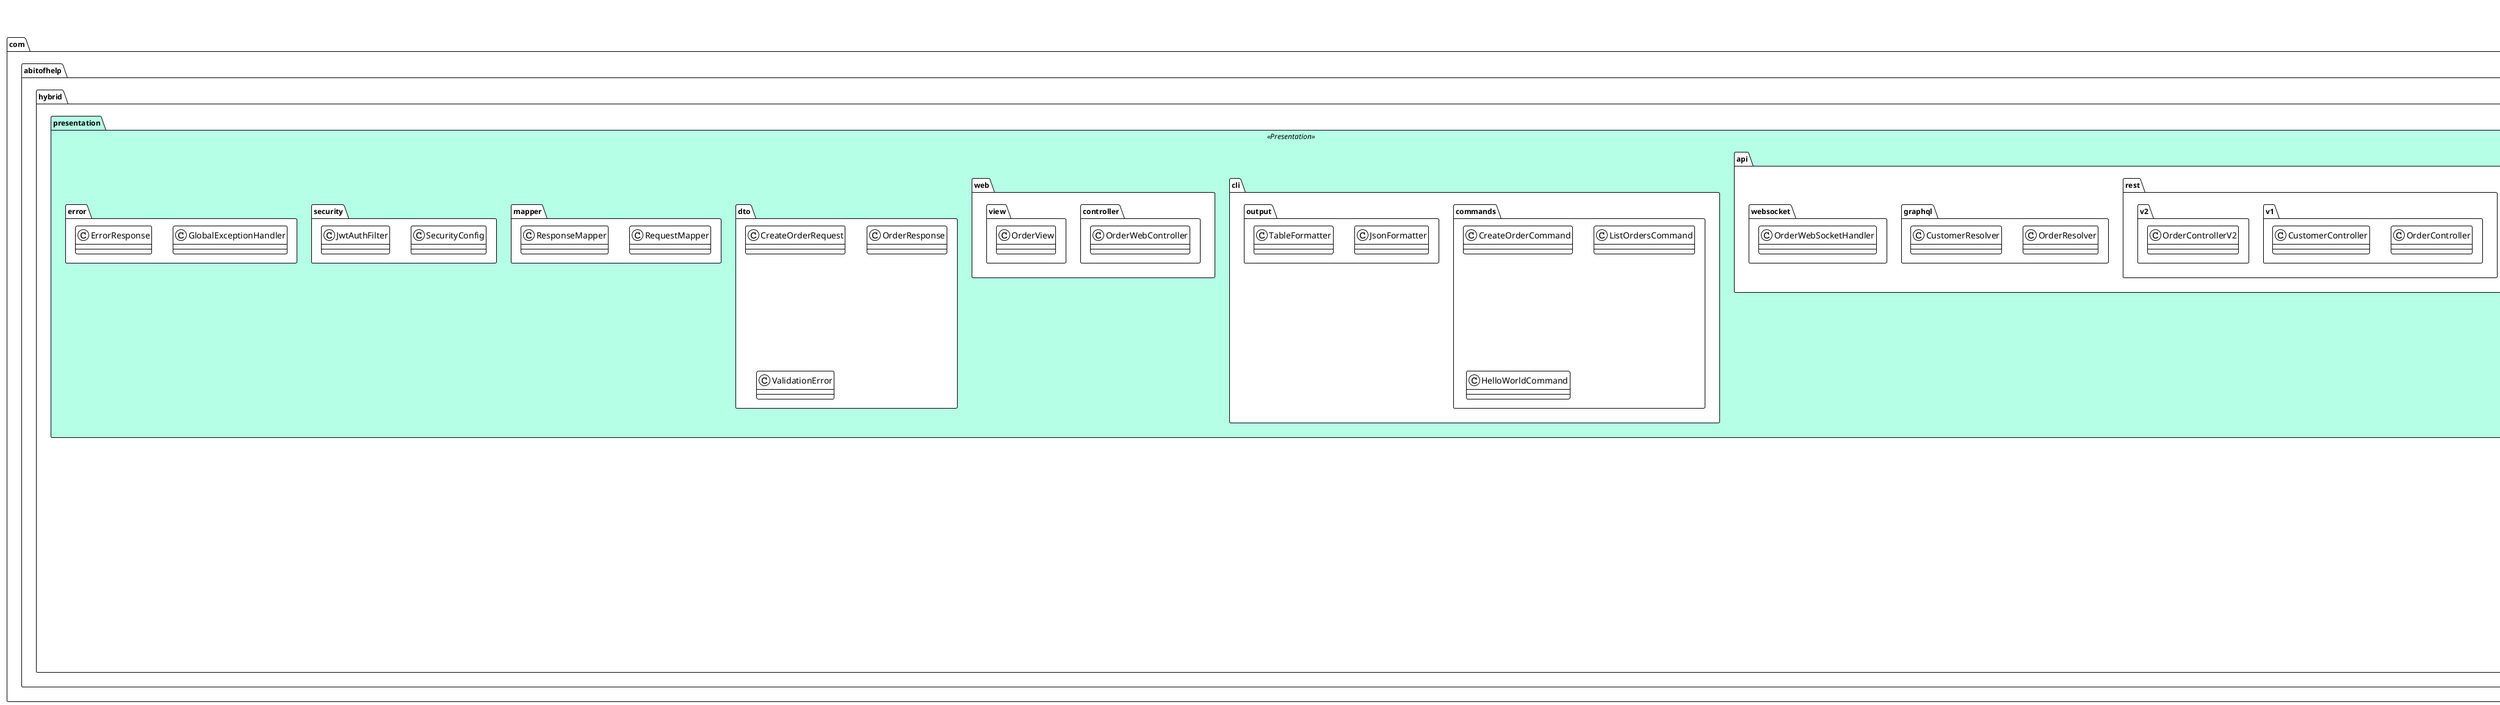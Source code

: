 @startuml package-structure
!theme plain
title Package Structure - Module Organization

skinparam package {
    BackgroundColor<<Domain>> #FFE5B4
    BackgroundColor<<Application>> #B4E5FF
    BackgroundColor<<Infrastructure>> #E5B4FF
    BackgroundColor<<Presentation>> #B4FFE5
    BorderColor Black
    FontSize 12
}

' Root package
package "com.abitofhelp.hybrid" {
    
    ' Domain Module
    package "domain" <<Domain>> {
        package "model" {
            class Order
            class Customer
            class Product
        }
        package "value" {
            class Email
            class Money
            class OrderId
            class CustomerId
        }
        package "event" {
            class DomainEvent
            class OrderSubmitted
            class CustomerActivated
        }
        package "service" {
            class PricingService
            class InventoryService
        }
        package "repository" {
            interface CustomerRepository
            interface OrderRepository
            interface ProductRepository
        }
        package "error" {
            class DomainError
            class ValidationError
            class BusinessRuleViolation
        }
    }
    
    ' Application Module
    package "application" <<Application>> {
        package "use_case" {
            package "order" {
                class CreateOrderUseCase
                class GetOrderDetailsUseCase
                class CancelOrderUseCase
            }
            package "customer" {
                class RegisterCustomerUseCase
                class UpdateCustomerUseCase
                class GetCustomerUseCase
            }
        }
        package "port" {
            package "input" {
                interface CreateOrderPort
                interface GetCustomerPort
            }
            package "output" {
                interface PaymentServicePort
                interface NotificationPort
                interface EventPublisherPort
            }
        }
        package "dto" {
            class OrderDto
            class CustomerDto
            class CreateOrderCommand
        }
        package "service" {
            class ApplicationEventService
            class NotificationService
        }
        package "mapper" {
            class OrderMapper
            class CustomerMapper
        }
        package "error" {
            class ApplicationError
            class UseCaseError
        }
    }
    
    ' Infrastructure Module
    package "infrastructure" <<Infrastructure>> {
        package "adapter" {
            package "persistence" {
                package "jpa" {
                    class JpaCustomerRepository
                    class JpaOrderRepository
                }
                package "mongodb" {
                    class MongoOrderRepository
                }
                package "redis" {
                    class RedisCacheAdapter
                }
            }
            package "external" {
                package "payment" {
                    class StripePaymentAdapter
                    class PayPalPaymentAdapter
                }
                package "email" {
                    class SendGridEmailAdapter
                }
                package "sms" {
                    class TwilioSmsAdapter
                }
            }
            package "messaging" {
                package "kafka" {
                    class KafkaEventPublisher
                    class KafkaEventConsumer
                }
                package "rabbitmq" {
                    class RabbitMQAdapter
                }
            }
            package "filesystem" {
                class LocalFileSystemAdapter
                class S3FileAdapter
            }
        }
        package "config" {
            class DatabaseConfig
            class ExternalServiceConfig
            class MessagingConfig
        }
        package "mapper" {
            class EntityMapper
            class EventMapper
        }
    }
    
    ' Presentation Module
    package "presentation" <<Presentation>> {
        package "api" {
            package "rest" {
                package "v1" {
                    class OrderController
                    class CustomerController
                }
                package "v2" {
                    class OrderControllerV2
                }
            }
            package "graphql" {
                class OrderResolver
                class CustomerResolver
            }
            package "websocket" {
                class OrderWebSocketHandler
            }
        }
        package "cli" {
            package "commands" {
                class CreateOrderCommand
                class ListOrdersCommand
                class HelloWorldCommand
            }
            package "output" {
                class JsonFormatter
                class TableFormatter
            }
        }
        package "web" {
            package "controller" {
                class OrderWebController
            }
            package "view" {
                class OrderView
            }
        }
        package "dto" {
            class CreateOrderRequest
            class OrderResponse
            class ValidationError
        }
        package "mapper" {
            class RequestMapper
            class ResponseMapper
        }
        package "security" {
            class SecurityConfig
            class JwtAuthFilter
        }
        package "error" {
            class GlobalExceptionHandler
            class ErrorResponse
        }
    }
}

' Key relationships between packages
domain.repository <.. infrastructure.adapter.persistence : implements
application.port.output <.. infrastructure.adapter.external : implements
application.use_case ..> domain.model : uses
application.use_case ..> domain.service : uses
presentation.api.rest ..> application.use_case : calls
presentation.cli.commands ..> application.use_case : calls

note bottom
    **Package Organization Principles:**
    • Each module has clear responsibilities
    • Packages are organized by feature/concept
    • Dependencies flow inward toward domain
    • Infrastructure implements all ports
    • Presentation only knows about Application layer
end note

@enduml